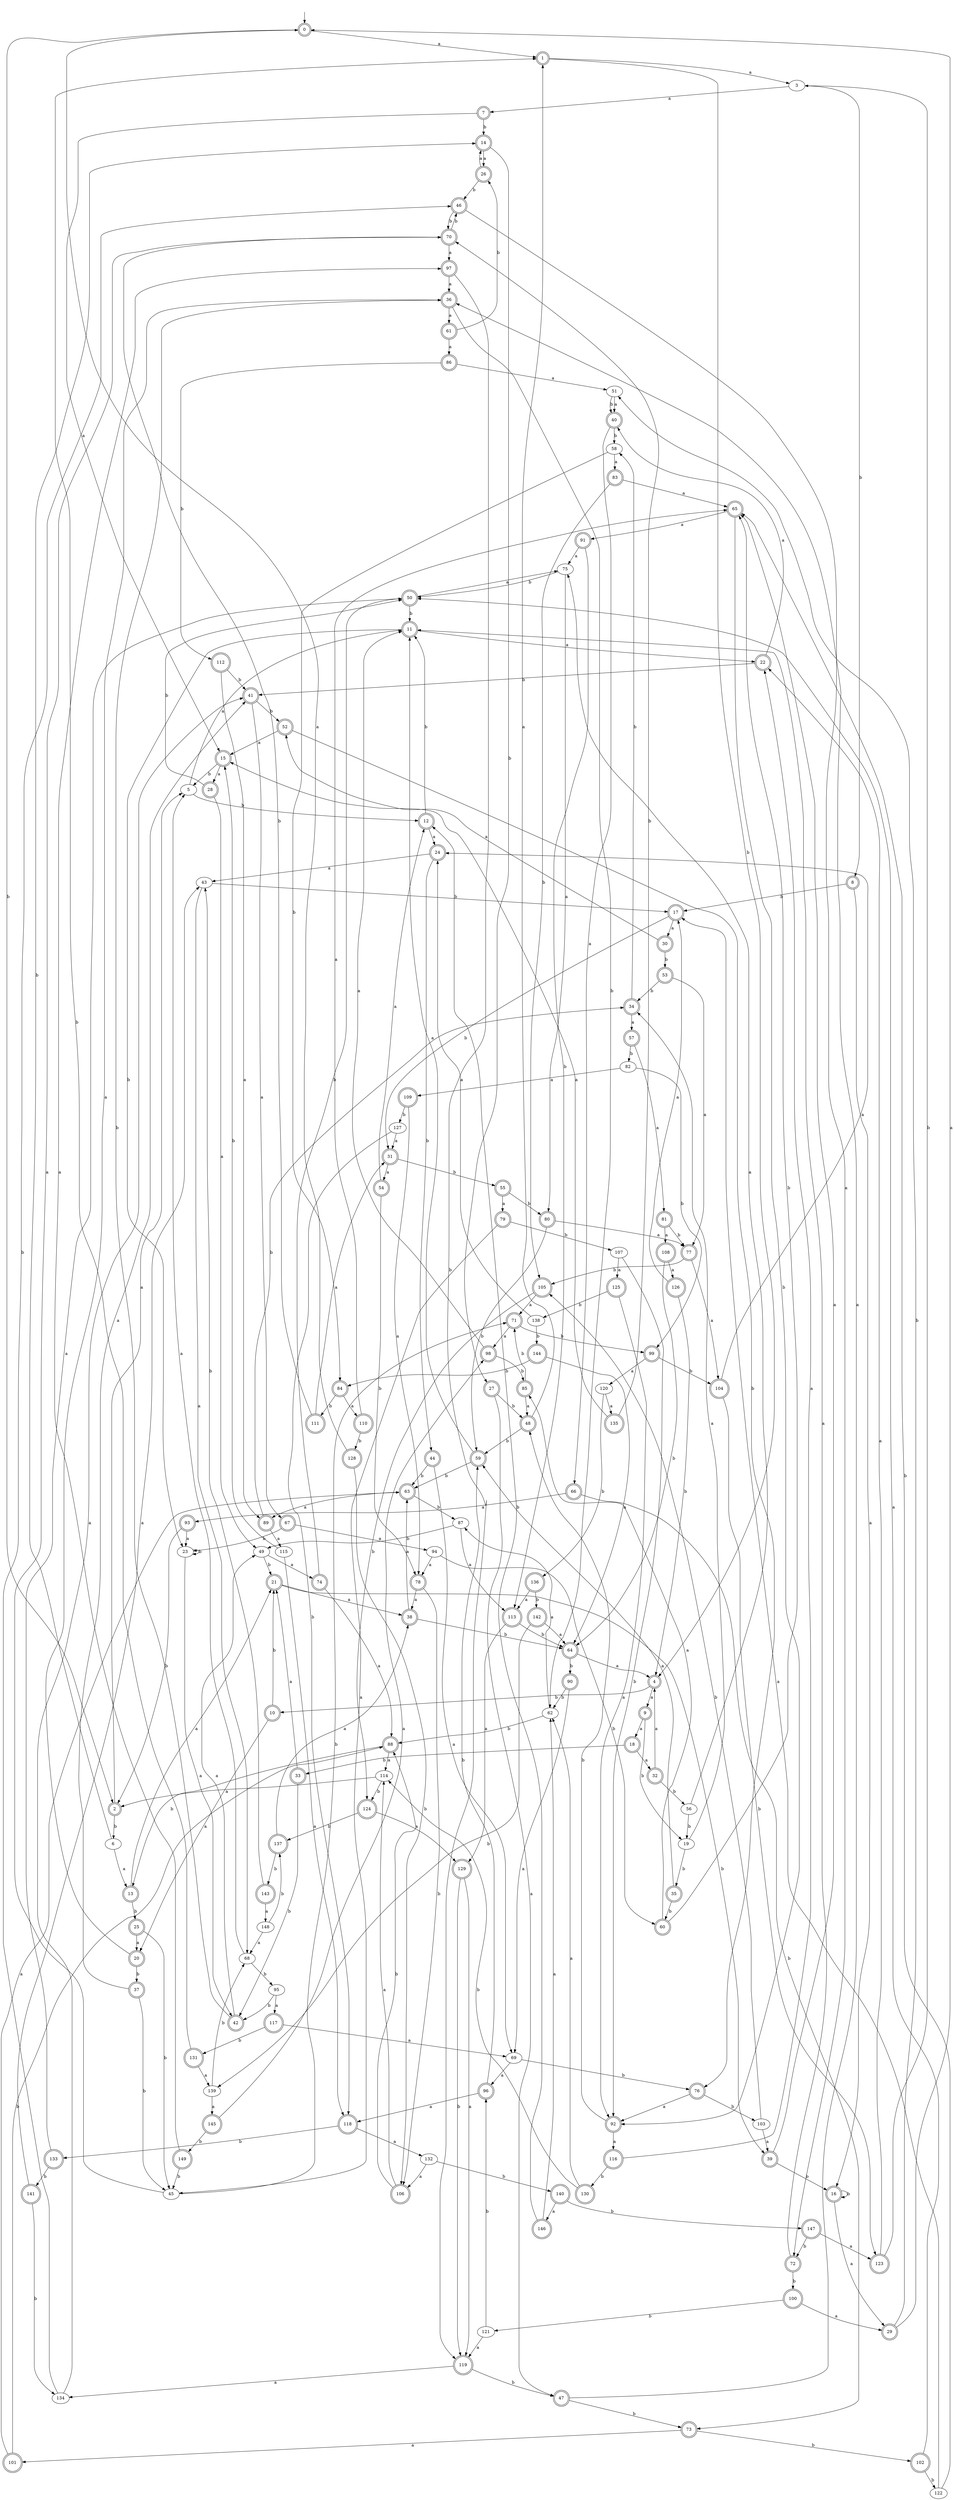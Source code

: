 digraph RandomDFA {
  __start0 [label="", shape=none];
  __start0 -> 0 [label=""];
  0 [shape=circle] [shape=doublecircle]
  0 -> 1 [label="a"]
  0 -> 2 [label="b"]
  1 [shape=doublecircle]
  1 -> 3 [label="a"]
  1 -> 4 [label="b"]
  2 [shape=doublecircle]
  2 -> 5 [label="a"]
  2 -> 6 [label="b"]
  3
  3 -> 7 [label="a"]
  3 -> 8 [label="b"]
  4 [shape=doublecircle]
  4 -> 9 [label="a"]
  4 -> 10 [label="b"]
  5
  5 -> 11 [label="a"]
  5 -> 12 [label="b"]
  6
  6 -> 13 [label="a"]
  6 -> 14 [label="b"]
  7 [shape=doublecircle]
  7 -> 15 [label="a"]
  7 -> 14 [label="b"]
  8 [shape=doublecircle]
  8 -> 16 [label="a"]
  8 -> 17 [label="b"]
  9 [shape=doublecircle]
  9 -> 18 [label="a"]
  9 -> 19 [label="b"]
  10 [shape=doublecircle]
  10 -> 20 [label="a"]
  10 -> 21 [label="b"]
  11 [shape=doublecircle]
  11 -> 22 [label="a"]
  11 -> 23 [label="b"]
  12 [shape=doublecircle]
  12 -> 24 [label="a"]
  12 -> 11 [label="b"]
  13 [shape=doublecircle]
  13 -> 21 [label="a"]
  13 -> 25 [label="b"]
  14 [shape=doublecircle]
  14 -> 26 [label="a"]
  14 -> 27 [label="b"]
  15 [shape=doublecircle]
  15 -> 28 [label="a"]
  15 -> 5 [label="b"]
  16 [shape=doublecircle]
  16 -> 29 [label="a"]
  16 -> 16 [label="b"]
  17 [shape=doublecircle]
  17 -> 30 [label="a"]
  17 -> 31 [label="b"]
  18 [shape=doublecircle]
  18 -> 32 [label="a"]
  18 -> 33 [label="b"]
  19
  19 -> 34 [label="a"]
  19 -> 35 [label="b"]
  20 [shape=doublecircle]
  20 -> 36 [label="a"]
  20 -> 37 [label="b"]
  21 [shape=doublecircle]
  21 -> 38 [label="a"]
  21 -> 39 [label="b"]
  22 [shape=doublecircle]
  22 -> 40 [label="a"]
  22 -> 41 [label="b"]
  23
  23 -> 42 [label="a"]
  23 -> 23 [label="b"]
  24 [shape=doublecircle]
  24 -> 43 [label="a"]
  24 -> 44 [label="b"]
  25 [shape=doublecircle]
  25 -> 20 [label="a"]
  25 -> 45 [label="b"]
  26 [shape=doublecircle]
  26 -> 14 [label="a"]
  26 -> 46 [label="b"]
  27 [shape=doublecircle]
  27 -> 47 [label="a"]
  27 -> 48 [label="b"]
  28 [shape=doublecircle]
  28 -> 49 [label="a"]
  28 -> 50 [label="b"]
  29 [shape=doublecircle]
  29 -> 0 [label="a"]
  29 -> 51 [label="b"]
  30 [shape=doublecircle]
  30 -> 52 [label="a"]
  30 -> 53 [label="b"]
  31 [shape=doublecircle]
  31 -> 54 [label="a"]
  31 -> 55 [label="b"]
  32 [shape=doublecircle]
  32 -> 4 [label="a"]
  32 -> 56 [label="b"]
  33 [shape=doublecircle]
  33 -> 21 [label="a"]
  33 -> 42 [label="b"]
  34 [shape=doublecircle]
  34 -> 57 [label="a"]
  34 -> 58 [label="b"]
  35 [shape=doublecircle]
  35 -> 59 [label="a"]
  35 -> 60 [label="b"]
  36 [shape=doublecircle]
  36 -> 61 [label="a"]
  36 -> 62 [label="b"]
  37 [shape=doublecircle]
  37 -> 41 [label="a"]
  37 -> 45 [label="b"]
  38 [shape=doublecircle]
  38 -> 63 [label="a"]
  38 -> 64 [label="b"]
  39 [shape=doublecircle]
  39 -> 65 [label="a"]
  39 -> 16 [label="b"]
  40 [shape=doublecircle]
  40 -> 66 [label="a"]
  40 -> 58 [label="b"]
  41 [shape=doublecircle]
  41 -> 67 [label="a"]
  41 -> 52 [label="b"]
  42 [shape=doublecircle]
  42 -> 49 [label="a"]
  42 -> 36 [label="b"]
  43
  43 -> 68 [label="a"]
  43 -> 17 [label="b"]
  44 [shape=doublecircle]
  44 -> 69 [label="a"]
  44 -> 63 [label="b"]
  45
  45 -> 70 [label="a"]
  45 -> 71 [label="b"]
  46 [shape=doublecircle]
  46 -> 72 [label="a"]
  46 -> 70 [label="b"]
  47 [shape=doublecircle]
  47 -> 36 [label="a"]
  47 -> 73 [label="b"]
  48 [shape=doublecircle]
  48 -> 1 [label="a"]
  48 -> 59 [label="b"]
  49
  49 -> 74 [label="a"]
  49 -> 21 [label="b"]
  50 [shape=doublecircle]
  50 -> 75 [label="a"]
  50 -> 11 [label="b"]
  51
  51 -> 40 [label="a"]
  51 -> 40 [label="b"]
  52 [shape=doublecircle]
  52 -> 15 [label="a"]
  52 -> 76 [label="b"]
  53 [shape=doublecircle]
  53 -> 77 [label="a"]
  53 -> 34 [label="b"]
  54 [shape=doublecircle]
  54 -> 12 [label="a"]
  54 -> 78 [label="b"]
  55 [shape=doublecircle]
  55 -> 79 [label="a"]
  55 -> 80 [label="b"]
  56
  56 -> 75 [label="a"]
  56 -> 19 [label="b"]
  57 [shape=doublecircle]
  57 -> 81 [label="a"]
  57 -> 82 [label="b"]
  58
  58 -> 83 [label="a"]
  58 -> 84 [label="b"]
  59 [shape=doublecircle]
  59 -> 11 [label="a"]
  59 -> 63 [label="b"]
  60 [shape=doublecircle]
  60 -> 85 [label="a"]
  60 -> 65 [label="b"]
  61 [shape=doublecircle]
  61 -> 86 [label="a"]
  61 -> 26 [label="b"]
  62
  62 -> 87 [label="a"]
  62 -> 88 [label="b"]
  63 [shape=doublecircle]
  63 -> 89 [label="a"]
  63 -> 87 [label="b"]
  64 [shape=doublecircle]
  64 -> 4 [label="a"]
  64 -> 90 [label="b"]
  65 [shape=doublecircle]
  65 -> 91 [label="a"]
  65 -> 92 [label="b"]
  66 [shape=doublecircle]
  66 -> 93 [label="a"]
  66 -> 73 [label="b"]
  67 [shape=doublecircle]
  67 -> 94 [label="a"]
  67 -> 23 [label="b"]
  68
  68 -> 5 [label="a"]
  68 -> 95 [label="b"]
  69
  69 -> 96 [label="a"]
  69 -> 76 [label="b"]
  70 [shape=doublecircle]
  70 -> 97 [label="a"]
  70 -> 46 [label="b"]
  71 [shape=doublecircle]
  71 -> 98 [label="a"]
  71 -> 99 [label="b"]
  72 [shape=doublecircle]
  72 -> 11 [label="a"]
  72 -> 100 [label="b"]
  73 [shape=doublecircle]
  73 -> 101 [label="a"]
  73 -> 102 [label="b"]
  74 [shape=doublecircle]
  74 -> 88 [label="a"]
  74 -> 50 [label="b"]
  75
  75 -> 80 [label="a"]
  75 -> 50 [label="b"]
  76 [shape=doublecircle]
  76 -> 92 [label="a"]
  76 -> 103 [label="b"]
  77 [shape=doublecircle]
  77 -> 104 [label="a"]
  77 -> 105 [label="b"]
  78 [shape=doublecircle]
  78 -> 38 [label="a"]
  78 -> 106 [label="b"]
  79 [shape=doublecircle]
  79 -> 45 [label="a"]
  79 -> 107 [label="b"]
  80 [shape=doublecircle]
  80 -> 77 [label="a"]
  80 -> 59 [label="b"]
  81 [shape=doublecircle]
  81 -> 108 [label="a"]
  81 -> 77 [label="b"]
  82
  82 -> 109 [label="a"]
  82 -> 99 [label="b"]
  83 [shape=doublecircle]
  83 -> 65 [label="a"]
  83 -> 105 [label="b"]
  84 [shape=doublecircle]
  84 -> 110 [label="a"]
  84 -> 111 [label="b"]
  85 [shape=doublecircle]
  85 -> 48 [label="a"]
  85 -> 71 [label="b"]
  86 [shape=doublecircle]
  86 -> 51 [label="a"]
  86 -> 112 [label="b"]
  87
  87 -> 113 [label="a"]
  87 -> 49 [label="b"]
  88 [shape=doublecircle]
  88 -> 114 [label="a"]
  88 -> 13 [label="b"]
  89 [shape=doublecircle]
  89 -> 115 [label="a"]
  89 -> 34 [label="b"]
  90 [shape=doublecircle]
  90 -> 69 [label="a"]
  90 -> 62 [label="b"]
  91 [shape=doublecircle]
  91 -> 75 [label="a"]
  91 -> 113 [label="b"]
  92 [shape=doublecircle]
  92 -> 116 [label="a"]
  92 -> 48 [label="b"]
  93 [shape=doublecircle]
  93 -> 23 [label="a"]
  93 -> 2 [label="b"]
  94
  94 -> 78 [label="a"]
  94 -> 60 [label="b"]
  95
  95 -> 117 [label="a"]
  95 -> 42 [label="b"]
  96 [shape=doublecircle]
  96 -> 118 [label="a"]
  96 -> 59 [label="b"]
  97 [shape=doublecircle]
  97 -> 36 [label="a"]
  97 -> 119 [label="b"]
  98 [shape=doublecircle]
  98 -> 11 [label="a"]
  98 -> 85 [label="b"]
  99 [shape=doublecircle]
  99 -> 120 [label="a"]
  99 -> 104 [label="b"]
  100 [shape=doublecircle]
  100 -> 29 [label="a"]
  100 -> 121 [label="b"]
  101 [shape=doublecircle]
  101 -> 63 [label="a"]
  101 -> 88 [label="b"]
  102 [shape=doublecircle]
  102 -> 50 [label="a"]
  102 -> 122 [label="b"]
  103
  103 -> 39 [label="a"]
  103 -> 105 [label="b"]
  104 [shape=doublecircle]
  104 -> 24 [label="a"]
  104 -> 123 [label="b"]
  105 [shape=doublecircle]
  105 -> 71 [label="a"]
  105 -> 124 [label="b"]
  106 [shape=doublecircle]
  106 -> 114 [label="a"]
  106 -> 88 [label="b"]
  107
  107 -> 125 [label="a"]
  107 -> 92 [label="b"]
  108 [shape=doublecircle]
  108 -> 126 [label="a"]
  108 -> 64 [label="b"]
  109 [shape=doublecircle]
  109 -> 78 [label="a"]
  109 -> 127 [label="b"]
  110 [shape=doublecircle]
  110 -> 65 [label="a"]
  110 -> 128 [label="b"]
  111 [shape=doublecircle]
  111 -> 31 [label="a"]
  111 -> 70 [label="b"]
  112 [shape=doublecircle]
  112 -> 89 [label="a"]
  112 -> 41 [label="b"]
  113 [shape=doublecircle]
  113 -> 129 [label="a"]
  113 -> 64 [label="b"]
  114
  114 -> 2 [label="a"]
  114 -> 124 [label="b"]
  115
  115 -> 118 [label="a"]
  115 -> 15 [label="b"]
  116 [shape=doublecircle]
  116 -> 22 [label="a"]
  116 -> 130 [label="b"]
  117 [shape=doublecircle]
  117 -> 69 [label="a"]
  117 -> 131 [label="b"]
  118 [shape=doublecircle]
  118 -> 132 [label="a"]
  118 -> 133 [label="b"]
  119 [shape=doublecircle]
  119 -> 134 [label="a"]
  119 -> 47 [label="b"]
  120
  120 -> 135 [label="a"]
  120 -> 136 [label="b"]
  121
  121 -> 119 [label="a"]
  121 -> 96 [label="b"]
  122
  122 -> 17 [label="a"]
  122 -> 65 [label="b"]
  123 [shape=doublecircle]
  123 -> 22 [label="a"]
  123 -> 3 [label="b"]
  124 [shape=doublecircle]
  124 -> 129 [label="a"]
  124 -> 137 [label="b"]
  125 [shape=doublecircle]
  125 -> 92 [label="a"]
  125 -> 138 [label="b"]
  126 [shape=doublecircle]
  126 -> 17 [label="a"]
  126 -> 4 [label="b"]
  127
  127 -> 31 [label="a"]
  127 -> 118 [label="b"]
  128 [shape=doublecircle]
  128 -> 0 [label="a"]
  128 -> 106 [label="b"]
  129 [shape=doublecircle]
  129 -> 119 [label="a"]
  129 -> 119 [label="b"]
  130 [shape=doublecircle]
  130 -> 62 [label="a"]
  130 -> 114 [label="b"]
  131 [shape=doublecircle]
  131 -> 139 [label="a"]
  131 -> 1 [label="b"]
  132
  132 -> 106 [label="a"]
  132 -> 140 [label="b"]
  133 [shape=doublecircle]
  133 -> 50 [label="a"]
  133 -> 141 [label="b"]
  134
  134 -> 41 [label="a"]
  134 -> 46 [label="b"]
  135 [shape=doublecircle]
  135 -> 15 [label="a"]
  135 -> 70 [label="b"]
  136 [shape=doublecircle]
  136 -> 113 [label="a"]
  136 -> 142 [label="b"]
  137 [shape=doublecircle]
  137 -> 38 [label="a"]
  137 -> 143 [label="b"]
  138
  138 -> 24 [label="a"]
  138 -> 144 [label="b"]
  139
  139 -> 145 [label="a"]
  139 -> 68 [label="b"]
  140 [shape=doublecircle]
  140 -> 146 [label="a"]
  140 -> 147 [label="b"]
  141 [shape=doublecircle]
  141 -> 43 [label="a"]
  141 -> 134 [label="b"]
  142 [shape=doublecircle]
  142 -> 64 [label="a"]
  142 -> 139 [label="b"]
  143 [shape=doublecircle]
  143 -> 148 [label="a"]
  143 -> 43 [label="b"]
  144 [shape=doublecircle]
  144 -> 64 [label="a"]
  144 -> 84 [label="b"]
  145 [shape=doublecircle]
  145 -> 98 [label="a"]
  145 -> 149 [label="b"]
  146 [shape=doublecircle]
  146 -> 62 [label="a"]
  146 -> 12 [label="b"]
  147 [shape=doublecircle]
  147 -> 123 [label="a"]
  147 -> 72 [label="b"]
  148
  148 -> 68 [label="a"]
  148 -> 137 [label="b"]
  149 [shape=doublecircle]
  149 -> 97 [label="a"]
  149 -> 45 [label="b"]
}
